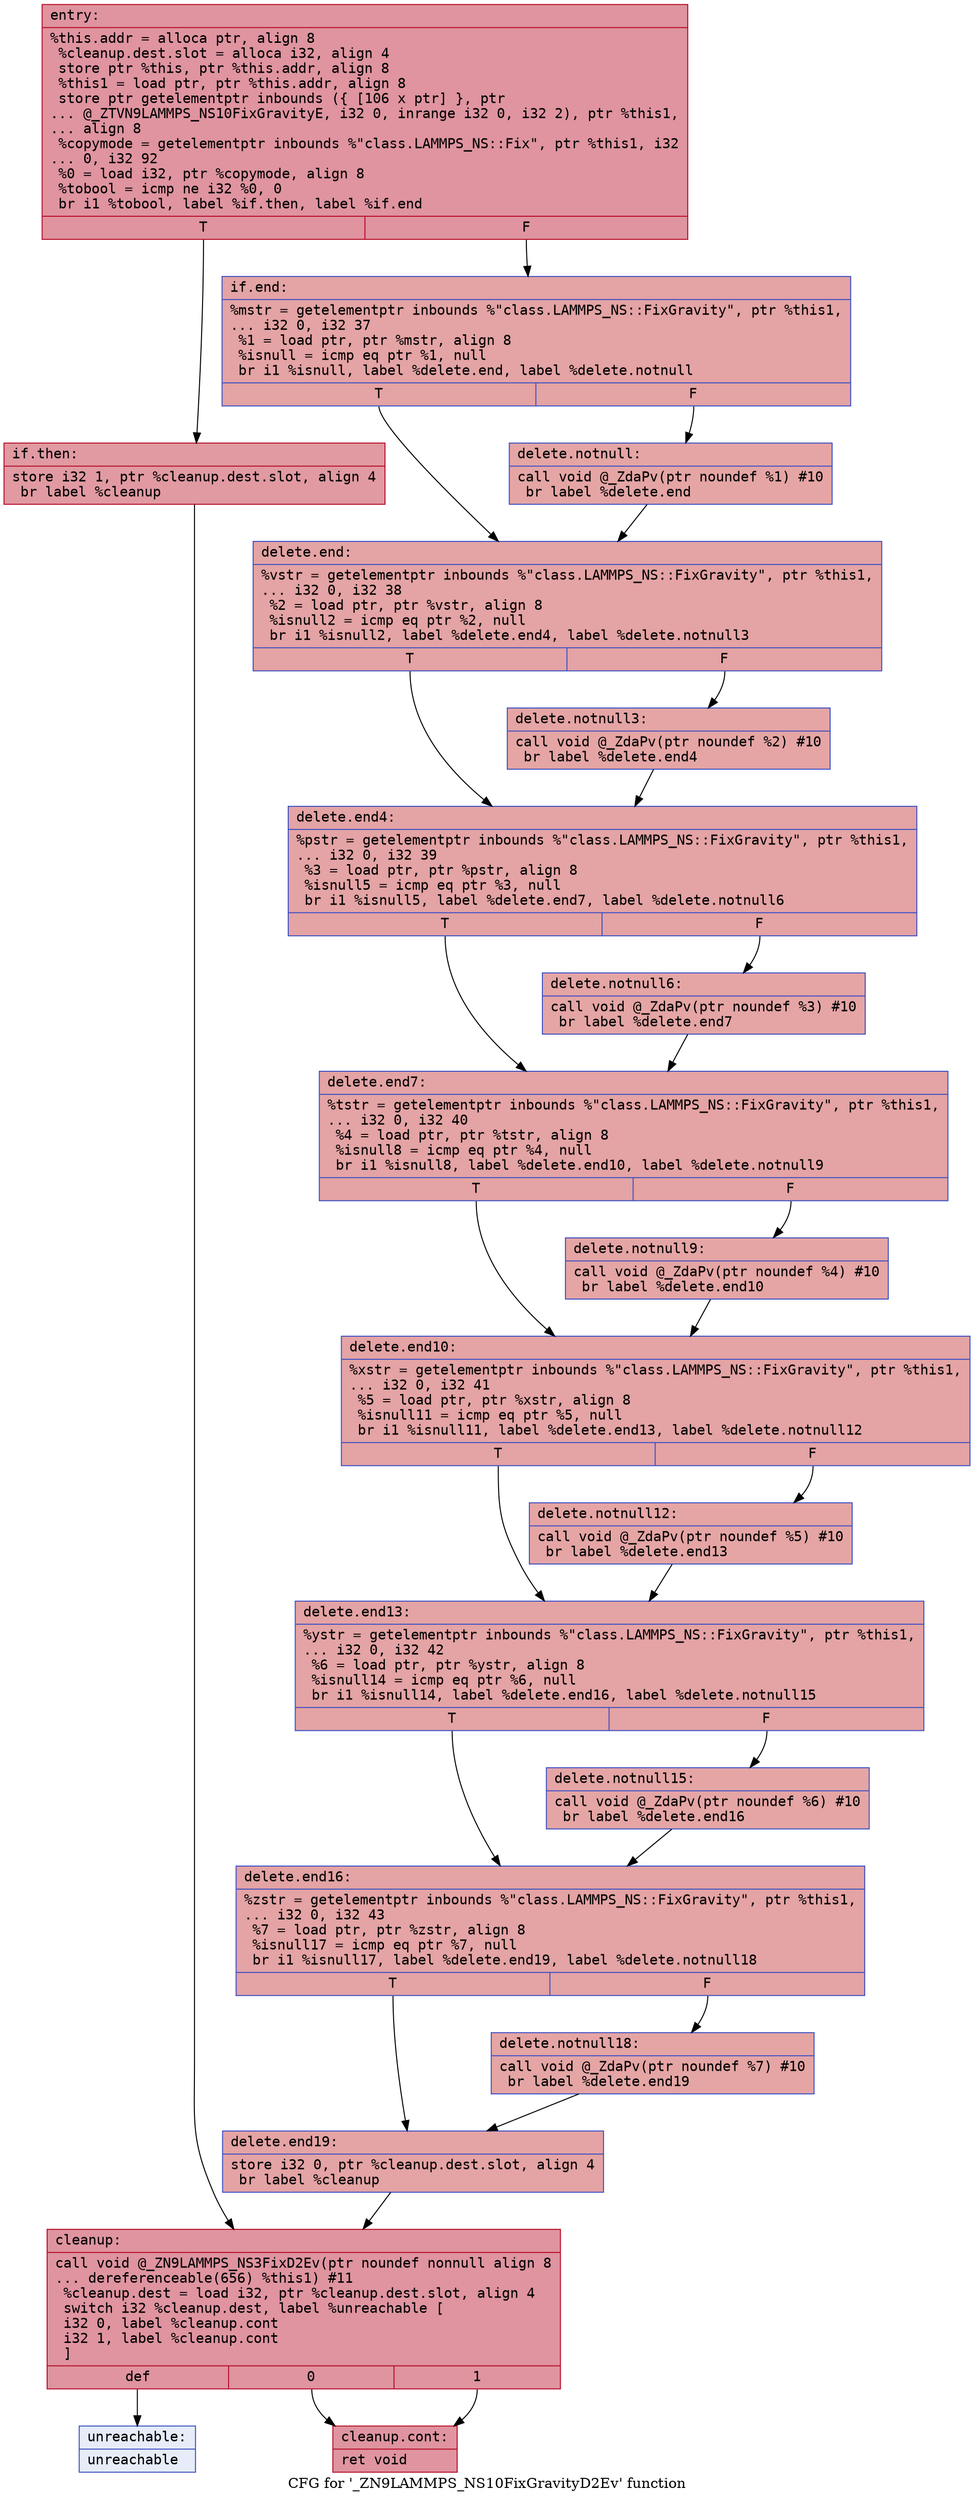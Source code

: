 digraph "CFG for '_ZN9LAMMPS_NS10FixGravityD2Ev' function" {
	label="CFG for '_ZN9LAMMPS_NS10FixGravityD2Ev' function";

	Node0x556d2fc384e0 [shape=record,color="#b70d28ff", style=filled, fillcolor="#b70d2870" fontname="Courier",label="{entry:\l|  %this.addr = alloca ptr, align 8\l  %cleanup.dest.slot = alloca i32, align 4\l  store ptr %this, ptr %this.addr, align 8\l  %this1 = load ptr, ptr %this.addr, align 8\l  store ptr getelementptr inbounds (\{ [106 x ptr] \}, ptr\l... @_ZTVN9LAMMPS_NS10FixGravityE, i32 0, inrange i32 0, i32 2), ptr %this1,\l... align 8\l  %copymode = getelementptr inbounds %\"class.LAMMPS_NS::Fix\", ptr %this1, i32\l... 0, i32 92\l  %0 = load i32, ptr %copymode, align 8\l  %tobool = icmp ne i32 %0, 0\l  br i1 %tobool, label %if.then, label %if.end\l|{<s0>T|<s1>F}}"];
	Node0x556d2fc384e0:s0 -> Node0x556d2fc389a0[tooltip="entry -> if.then\nProbability 62.50%" ];
	Node0x556d2fc384e0:s1 -> Node0x556d2fc38a10[tooltip="entry -> if.end\nProbability 37.50%" ];
	Node0x556d2fc389a0 [shape=record,color="#b70d28ff", style=filled, fillcolor="#bb1b2c70" fontname="Courier",label="{if.then:\l|  store i32 1, ptr %cleanup.dest.slot, align 4\l  br label %cleanup\l}"];
	Node0x556d2fc389a0 -> Node0x556d2fc38bd0[tooltip="if.then -> cleanup\nProbability 100.00%" ];
	Node0x556d2fc38a10 [shape=record,color="#3d50c3ff", style=filled, fillcolor="#c32e3170" fontname="Courier",label="{if.end:\l|  %mstr = getelementptr inbounds %\"class.LAMMPS_NS::FixGravity\", ptr %this1,\l... i32 0, i32 37\l  %1 = load ptr, ptr %mstr, align 8\l  %isnull = icmp eq ptr %1, null\l  br i1 %isnull, label %delete.end, label %delete.notnull\l|{<s0>T|<s1>F}}"];
	Node0x556d2fc38a10:s0 -> Node0x556d2fc38ec0[tooltip="if.end -> delete.end\nProbability 37.50%" ];
	Node0x556d2fc38a10:s1 -> Node0x556d2fc390b0[tooltip="if.end -> delete.notnull\nProbability 62.50%" ];
	Node0x556d2fc390b0 [shape=record,color="#3d50c3ff", style=filled, fillcolor="#c5333470" fontname="Courier",label="{delete.notnull:\l|  call void @_ZdaPv(ptr noundef %1) #10\l  br label %delete.end\l}"];
	Node0x556d2fc390b0 -> Node0x556d2fc38ec0[tooltip="delete.notnull -> delete.end\nProbability 100.00%" ];
	Node0x556d2fc38ec0 [shape=record,color="#3d50c3ff", style=filled, fillcolor="#c32e3170" fontname="Courier",label="{delete.end:\l|  %vstr = getelementptr inbounds %\"class.LAMMPS_NS::FixGravity\", ptr %this1,\l... i32 0, i32 38\l  %2 = load ptr, ptr %vstr, align 8\l  %isnull2 = icmp eq ptr %2, null\l  br i1 %isnull2, label %delete.end4, label %delete.notnull3\l|{<s0>T|<s1>F}}"];
	Node0x556d2fc38ec0:s0 -> Node0x556d2fc395c0[tooltip="delete.end -> delete.end4\nProbability 37.50%" ];
	Node0x556d2fc38ec0:s1 -> Node0x556d2fc39640[tooltip="delete.end -> delete.notnull3\nProbability 62.50%" ];
	Node0x556d2fc39640 [shape=record,color="#3d50c3ff", style=filled, fillcolor="#c5333470" fontname="Courier",label="{delete.notnull3:\l|  call void @_ZdaPv(ptr noundef %2) #10\l  br label %delete.end4\l}"];
	Node0x556d2fc39640 -> Node0x556d2fc395c0[tooltip="delete.notnull3 -> delete.end4\nProbability 100.00%" ];
	Node0x556d2fc395c0 [shape=record,color="#3d50c3ff", style=filled, fillcolor="#c32e3170" fontname="Courier",label="{delete.end4:\l|  %pstr = getelementptr inbounds %\"class.LAMMPS_NS::FixGravity\", ptr %this1,\l... i32 0, i32 39\l  %3 = load ptr, ptr %pstr, align 8\l  %isnull5 = icmp eq ptr %3, null\l  br i1 %isnull5, label %delete.end7, label %delete.notnull6\l|{<s0>T|<s1>F}}"];
	Node0x556d2fc395c0:s0 -> Node0x556d2fc39b30[tooltip="delete.end4 -> delete.end7\nProbability 37.50%" ];
	Node0x556d2fc395c0:s1 -> Node0x556d2fc39b80[tooltip="delete.end4 -> delete.notnull6\nProbability 62.50%" ];
	Node0x556d2fc39b80 [shape=record,color="#3d50c3ff", style=filled, fillcolor="#c5333470" fontname="Courier",label="{delete.notnull6:\l|  call void @_ZdaPv(ptr noundef %3) #10\l  br label %delete.end7\l}"];
	Node0x556d2fc39b80 -> Node0x556d2fc39b30[tooltip="delete.notnull6 -> delete.end7\nProbability 100.00%" ];
	Node0x556d2fc39b30 [shape=record,color="#3d50c3ff", style=filled, fillcolor="#c32e3170" fontname="Courier",label="{delete.end7:\l|  %tstr = getelementptr inbounds %\"class.LAMMPS_NS::FixGravity\", ptr %this1,\l... i32 0, i32 40\l  %4 = load ptr, ptr %tstr, align 8\l  %isnull8 = icmp eq ptr %4, null\l  br i1 %isnull8, label %delete.end10, label %delete.notnull9\l|{<s0>T|<s1>F}}"];
	Node0x556d2fc39b30:s0 -> Node0x556d2fc3a070[tooltip="delete.end7 -> delete.end10\nProbability 37.50%" ];
	Node0x556d2fc39b30:s1 -> Node0x556d2fc38f10[tooltip="delete.end7 -> delete.notnull9\nProbability 62.50%" ];
	Node0x556d2fc38f10 [shape=record,color="#3d50c3ff", style=filled, fillcolor="#c5333470" fontname="Courier",label="{delete.notnull9:\l|  call void @_ZdaPv(ptr noundef %4) #10\l  br label %delete.end10\l}"];
	Node0x556d2fc38f10 -> Node0x556d2fc3a070[tooltip="delete.notnull9 -> delete.end10\nProbability 100.00%" ];
	Node0x556d2fc3a070 [shape=record,color="#3d50c3ff", style=filled, fillcolor="#c32e3170" fontname="Courier",label="{delete.end10:\l|  %xstr = getelementptr inbounds %\"class.LAMMPS_NS::FixGravity\", ptr %this1,\l... i32 0, i32 41\l  %5 = load ptr, ptr %xstr, align 8\l  %isnull11 = icmp eq ptr %5, null\l  br i1 %isnull11, label %delete.end13, label %delete.notnull12\l|{<s0>T|<s1>F}}"];
	Node0x556d2fc3a070:s0 -> Node0x556d2fc3a710[tooltip="delete.end10 -> delete.end13\nProbability 37.50%" ];
	Node0x556d2fc3a070:s1 -> Node0x556d2fc3a7c0[tooltip="delete.end10 -> delete.notnull12\nProbability 62.50%" ];
	Node0x556d2fc3a7c0 [shape=record,color="#3d50c3ff", style=filled, fillcolor="#c5333470" fontname="Courier",label="{delete.notnull12:\l|  call void @_ZdaPv(ptr noundef %5) #10\l  br label %delete.end13\l}"];
	Node0x556d2fc3a7c0 -> Node0x556d2fc3a710[tooltip="delete.notnull12 -> delete.end13\nProbability 100.00%" ];
	Node0x556d2fc3a710 [shape=record,color="#3d50c3ff", style=filled, fillcolor="#c32e3170" fontname="Courier",label="{delete.end13:\l|  %ystr = getelementptr inbounds %\"class.LAMMPS_NS::FixGravity\", ptr %this1,\l... i32 0, i32 42\l  %6 = load ptr, ptr %ystr, align 8\l  %isnull14 = icmp eq ptr %6, null\l  br i1 %isnull14, label %delete.end16, label %delete.notnull15\l|{<s0>T|<s1>F}}"];
	Node0x556d2fc3a710:s0 -> Node0x556d2fc3ac90[tooltip="delete.end13 -> delete.end16\nProbability 37.50%" ];
	Node0x556d2fc3a710:s1 -> Node0x556d2fc3ad10[tooltip="delete.end13 -> delete.notnull15\nProbability 62.50%" ];
	Node0x556d2fc3ad10 [shape=record,color="#3d50c3ff", style=filled, fillcolor="#c5333470" fontname="Courier",label="{delete.notnull15:\l|  call void @_ZdaPv(ptr noundef %6) #10\l  br label %delete.end16\l}"];
	Node0x556d2fc3ad10 -> Node0x556d2fc3ac90[tooltip="delete.notnull15 -> delete.end16\nProbability 100.00%" ];
	Node0x556d2fc3ac90 [shape=record,color="#3d50c3ff", style=filled, fillcolor="#c32e3170" fontname="Courier",label="{delete.end16:\l|  %zstr = getelementptr inbounds %\"class.LAMMPS_NS::FixGravity\", ptr %this1,\l... i32 0, i32 43\l  %7 = load ptr, ptr %zstr, align 8\l  %isnull17 = icmp eq ptr %7, null\l  br i1 %isnull17, label %delete.end19, label %delete.notnull18\l|{<s0>T|<s1>F}}"];
	Node0x556d2fc3ac90:s0 -> Node0x556d2fc3b1e0[tooltip="delete.end16 -> delete.end19\nProbability 37.50%" ];
	Node0x556d2fc3ac90:s1 -> Node0x556d2fc3b260[tooltip="delete.end16 -> delete.notnull18\nProbability 62.50%" ];
	Node0x556d2fc3b260 [shape=record,color="#3d50c3ff", style=filled, fillcolor="#c5333470" fontname="Courier",label="{delete.notnull18:\l|  call void @_ZdaPv(ptr noundef %7) #10\l  br label %delete.end19\l}"];
	Node0x556d2fc3b260 -> Node0x556d2fc3b1e0[tooltip="delete.notnull18 -> delete.end19\nProbability 100.00%" ];
	Node0x556d2fc3b1e0 [shape=record,color="#3d50c3ff", style=filled, fillcolor="#c32e3170" fontname="Courier",label="{delete.end19:\l|  store i32 0, ptr %cleanup.dest.slot, align 4\l  br label %cleanup\l}"];
	Node0x556d2fc3b1e0 -> Node0x556d2fc38bd0[tooltip="delete.end19 -> cleanup\nProbability 100.00%" ];
	Node0x556d2fc38bd0 [shape=record,color="#b70d28ff", style=filled, fillcolor="#b70d2870" fontname="Courier",label="{cleanup:\l|  call void @_ZN9LAMMPS_NS3FixD2Ev(ptr noundef nonnull align 8\l... dereferenceable(656) %this1) #11\l  %cleanup.dest = load i32, ptr %cleanup.dest.slot, align 4\l  switch i32 %cleanup.dest, label %unreachable [\l    i32 0, label %cleanup.cont\l    i32 1, label %cleanup.cont\l  ]\l|{<s0>def|<s1>0|<s2>1}}"];
	Node0x556d2fc38bd0:s0 -> Node0x556d2fc3b800[tooltip="cleanup -> unreachable\nProbability 0.00%" ];
	Node0x556d2fc38bd0:s1 -> Node0x556d2fc3b850[tooltip="cleanup -> cleanup.cont\nProbability 100.00%" ];
	Node0x556d2fc38bd0:s2 -> Node0x556d2fc3b850[tooltip="cleanup -> cleanup.cont\nProbability 100.00%" ];
	Node0x556d2fc3b850 [shape=record,color="#b70d28ff", style=filled, fillcolor="#b70d2870" fontname="Courier",label="{cleanup.cont:\l|  ret void\l}"];
	Node0x556d2fc3b800 [shape=record,color="#3d50c3ff", style=filled, fillcolor="#c7d7f070" fontname="Courier",label="{unreachable:\l|  unreachable\l}"];
}
